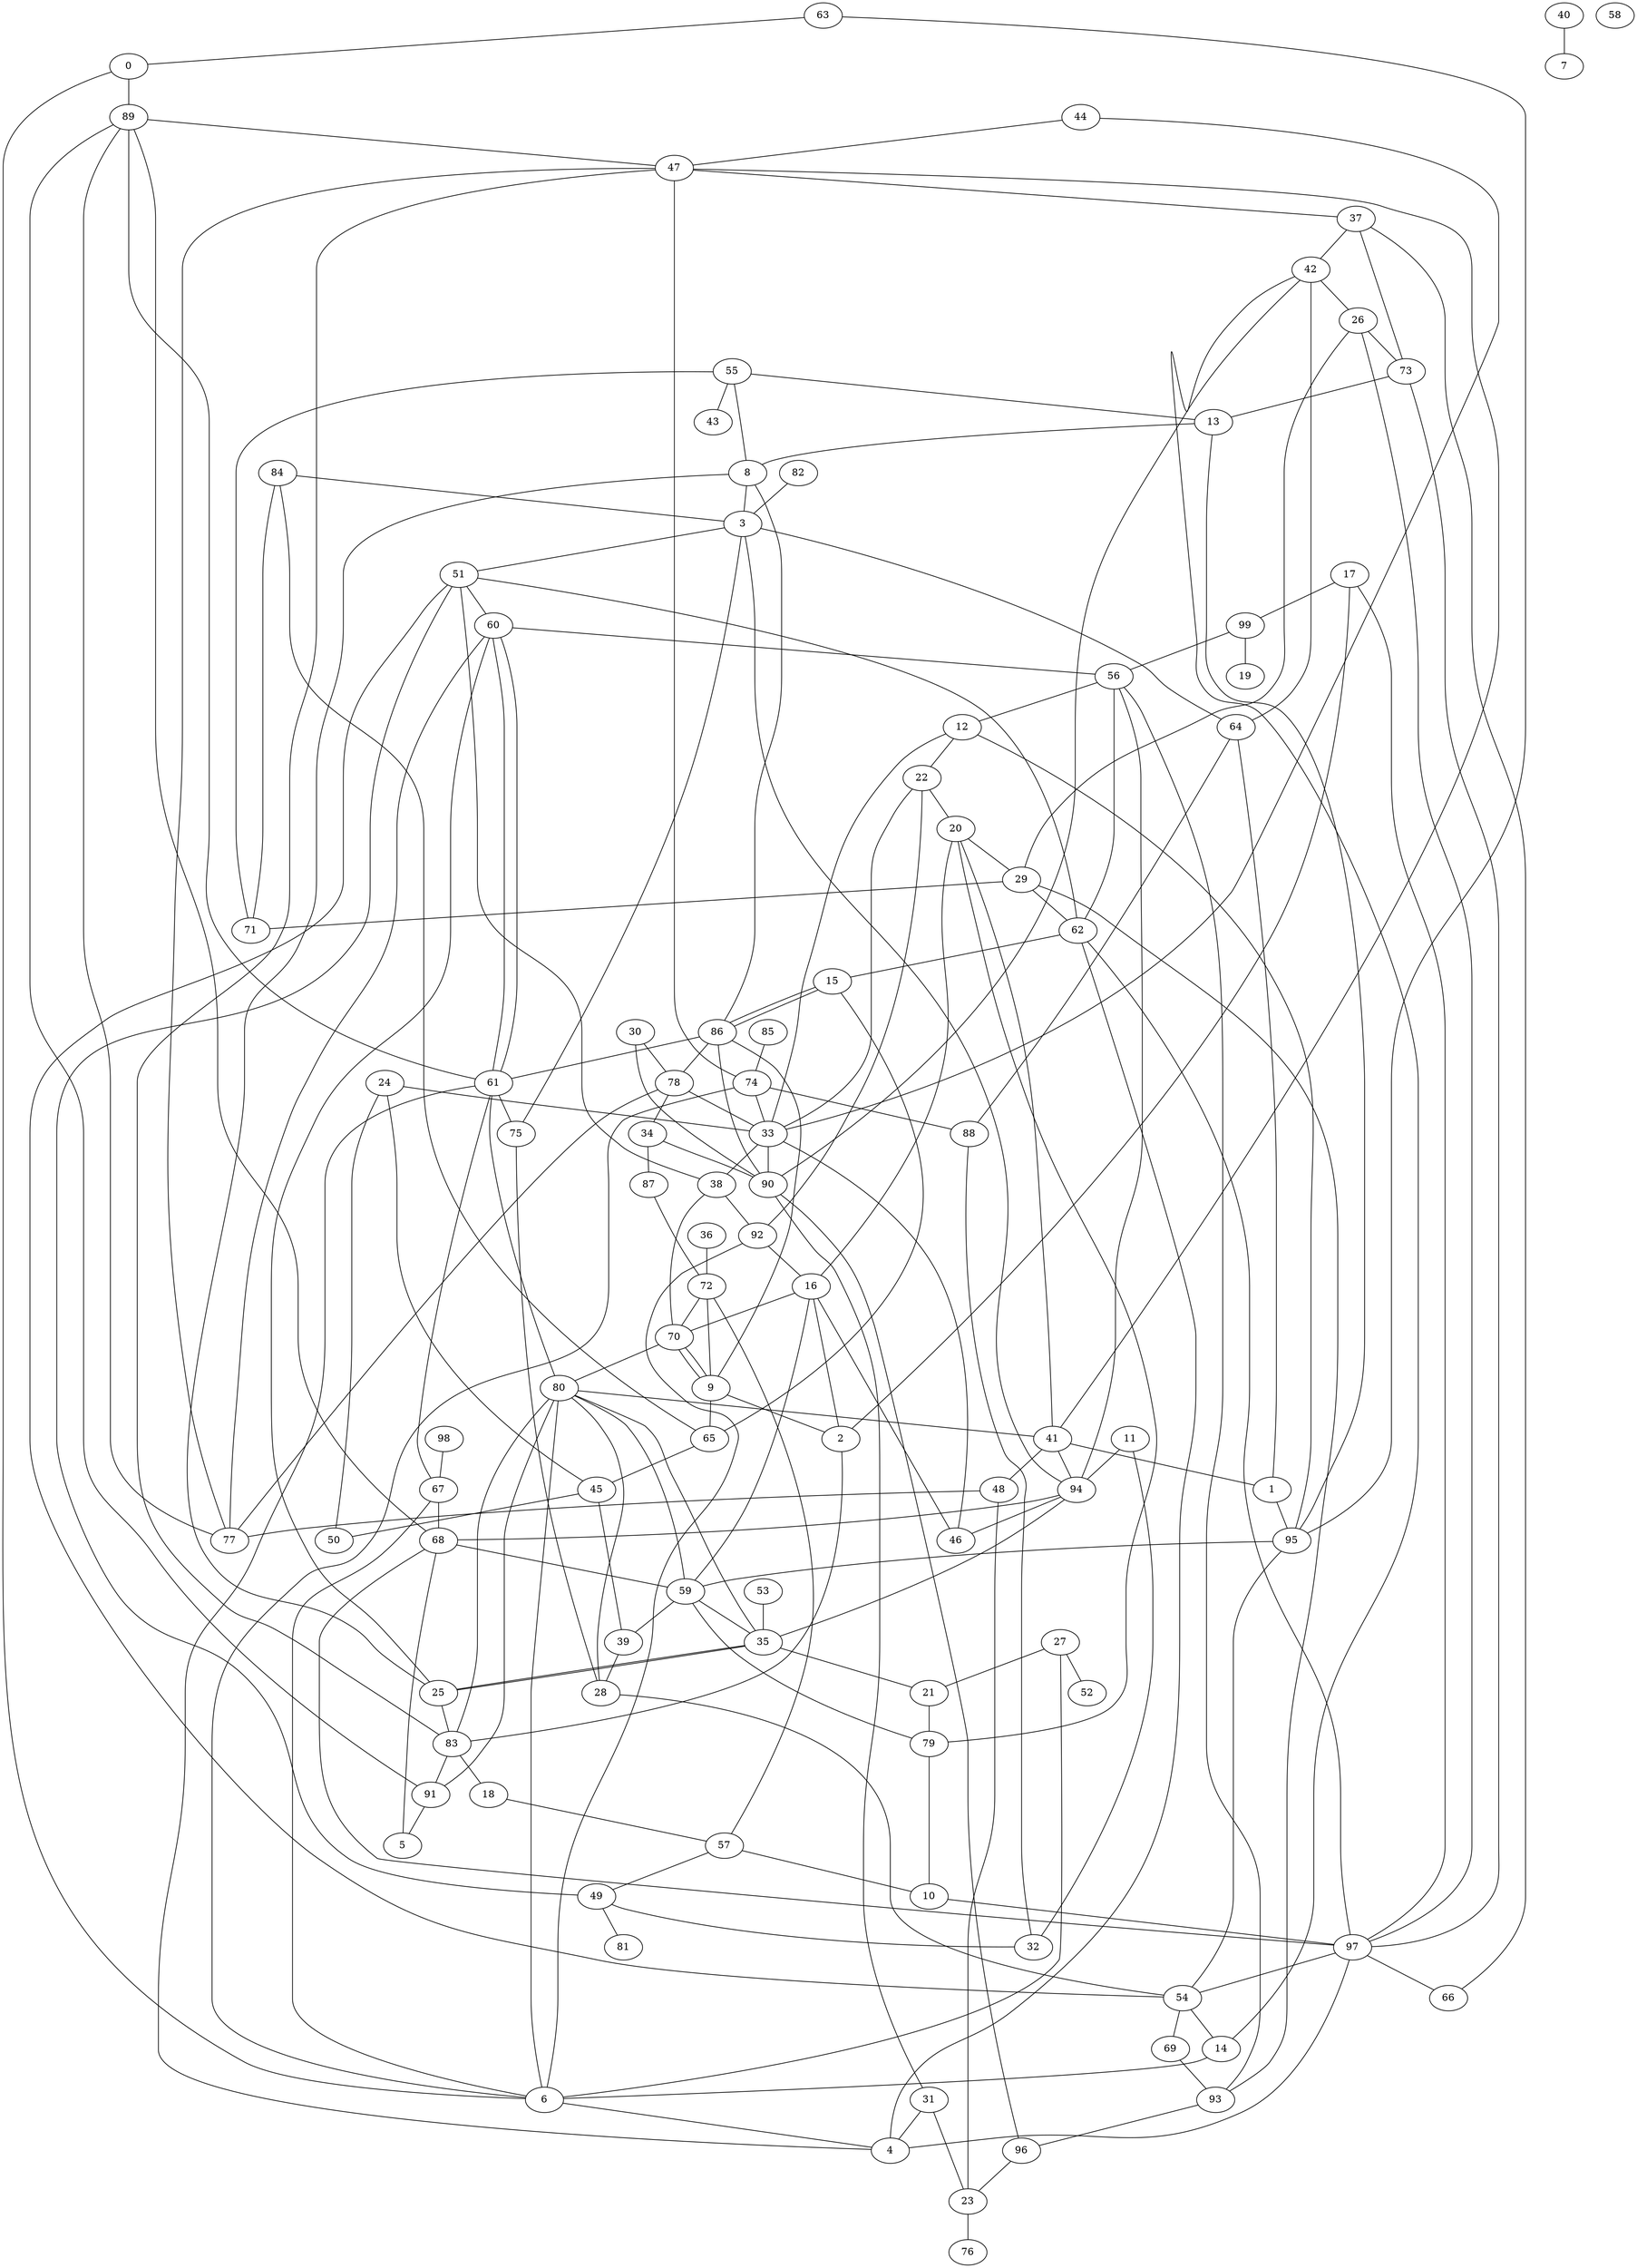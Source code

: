 graph {
0;
1;
2;
3;
4;
5;
6;
7;
8;
9;
10;
11;
12;
13;
14;
15;
16;
17;
18;
19;
20;
21;
22;
23;
24;
25;
26;
27;
28;
29;
30;
31;
32;
33;
34;
35;
36;
37;
38;
39;
40;
41;
42;
43;
44;
45;
46;
47;
48;
49;
50;
51;
52;
53;
54;
55;
56;
57;
58;
59;
60;
61;
62;
63;
64;
65;
66;
67;
68;
69;
70;
71;
72;
73;
74;
75;
76;
77;
78;
79;
80;
81;
82;
83;
84;
85;
86;
87;
88;
89;
90;
91;
92;
93;
94;
95;
96;
97;
98;
99;
68 -- 59;
51 -- 60;
97 -- 66;
63 -- 0;
31 -- 23;
16 -- 70;
47 -- 83;
45 -- 39;
0 -- 6;
99 -- 19;
59 -- 79;
61 -- 75;
56 -- 93;
27 -- 52;
77 -- 78;
17 -- 97;
89 -- 68;
9 -- 86;
87 -- 72;
38 -- 70;
95 -- 54;
41 -- 94;
90 -- 86;
34 -- 90;
44 -- 33;
61 -- 4;
12 -- 22;
79 -- 20;
16 -- 59;
24 -- 45;
37 -- 42;
42 -- 26;
62 -- 51;
64 -- 1;
75 -- 3;
72 -- 70;
9 -- 65;
17 -- 99;
3 -- 51;
41 -- 47;
84 -- 3;
51 -- 49;
25 -- 83;
69 -- 93;
94 -- 46;
90 -- 31;
88 -- 32;
9 -- 2;
35 -- 25;
56 -- 62;
80 -- 28;
33 -- 90;
45 -- 50;
41 -- 48;
53 -- 35;
47 -- 37;
38 -- 51;
86 -- 15;
86 -- 8;
61 -- 80;
54 -- 51;
11 -- 94;
36 -- 72;
48 -- 23;
97 -- 4;
86 -- 78;
84 -- 71;
20 -- 29;
73 -- 13;
29 -- 26;
48 -- 77;
15 -- 86;
28 -- 54;
54 -- 14;
62 -- 15;
94 -- 68;
18 -- 57;
14 -- 6;
29 -- 62;
30 -- 78;
67 -- 68;
8 -- 3;
39 -- 28;
33 -- 12;
42 -- 14;
90 -- 42;
91 -- 5;
29 -- 71;
59 -- 35;
37 -- 73;
2 -- 83;
41 -- 20;
40 -- 7;
27 -- 21;
70 -- 9;
0 -- 89;
77 -- 60;
92 -- 16;
89 -- 77;
80 -- 83;
92 -- 22;
25 -- 35;
27 -- 6;
59 -- 39;
93 -- 96;
12 -- 95;
80 -- 6;
16 -- 20;
13 -- 95;
94 -- 35;
56 -- 94;
24 -- 33;
54 -- 69;
1 -- 95;
46 -- 33;
30 -- 90;
55 -- 8;
78 -- 34;
66 -- 37;
25 -- 60;
33 -- 38;
55 -- 13;
96 -- 23;
86 -- 61;
70 -- 80;
97 -- 26;
26 -- 73;
11 -- 32;
42 -- 64;
80 -- 41;
97 -- 62;
31 -- 4;
70 -- 9;
91 -- 89;
46 -- 16;
49 -- 32;
6 -- 4;
97 -- 54;
80 -- 35;
16 -- 2;
15 -- 65;
29 -- 93;
38 -- 92;
78 -- 33;
57 -- 10;
74 -- 6;
72 -- 57;
63 -- 95;
67 -- 6;
84 -- 65;
22 -- 33;
49 -- 81;
89 -- 47;
35 -- 21;
82 -- 3;
24 -- 50;
68 -- 5;
95 -- 59;
97 -- 73;
92 -- 6;
83 -- 18;
13 -- 8;
75 -- 28;
3 -- 94;
34 -- 87;
60 -- 56;
72 -- 9;
89 -- 61;
8 -- 25;
83 -- 91;
80 -- 59;
41 -- 1;
64 -- 88;
60 -- 61;
62 -- 4;
68 -- 97;
74 -- 33;
57 -- 49;
61 -- 60;
44 -- 47;
99 -- 56;
55 -- 71;
65 -- 45;
85 -- 74;
22 -- 20;
17 -- 2;
79 -- 10;
55 -- 43;
98 -- 67;
56 -- 12;
23 -- 76;
10 -- 97;
61 -- 67;
47 -- 74;
80 -- 91;
21 -- 79;
47 -- 77;
3 -- 64;
74 -- 88;
90 -- 96;
}

